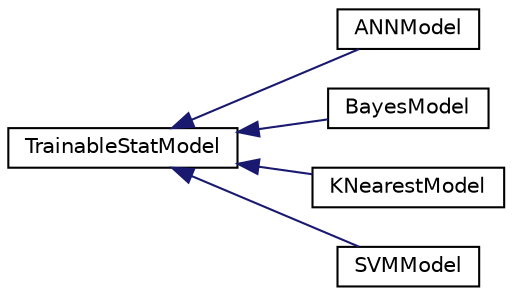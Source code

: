 digraph "Graphical Class Hierarchy"
{
  edge [fontname="Helvetica",fontsize="10",labelfontname="Helvetica",labelfontsize="10"];
  node [fontname="Helvetica",fontsize="10",shape=record];
  rankdir="LR";
  Node1 [label="TrainableStatModel",height=0.2,width=0.4,color="black", fillcolor="white", style="filled",URL="$class_trainable_stat_model.html"];
  Node1 -> Node2 [dir="back",color="midnightblue",fontsize="10",style="solid",fontname="Helvetica"];
  Node2 [label="ANNModel",height=0.2,width=0.4,color="black", fillcolor="white", style="filled",URL="$class_a_n_n_model.html"];
  Node1 -> Node3 [dir="back",color="midnightblue",fontsize="10",style="solid",fontname="Helvetica"];
  Node3 [label="BayesModel",height=0.2,width=0.4,color="black", fillcolor="white", style="filled",URL="$class_bayes_model.html"];
  Node1 -> Node4 [dir="back",color="midnightblue",fontsize="10",style="solid",fontname="Helvetica"];
  Node4 [label="KNearestModel",height=0.2,width=0.4,color="black", fillcolor="white", style="filled",URL="$class_k_nearest_model.html"];
  Node1 -> Node5 [dir="back",color="midnightblue",fontsize="10",style="solid",fontname="Helvetica"];
  Node5 [label="SVMModel",height=0.2,width=0.4,color="black", fillcolor="white", style="filled",URL="$class_s_v_m_model.html"];
}
